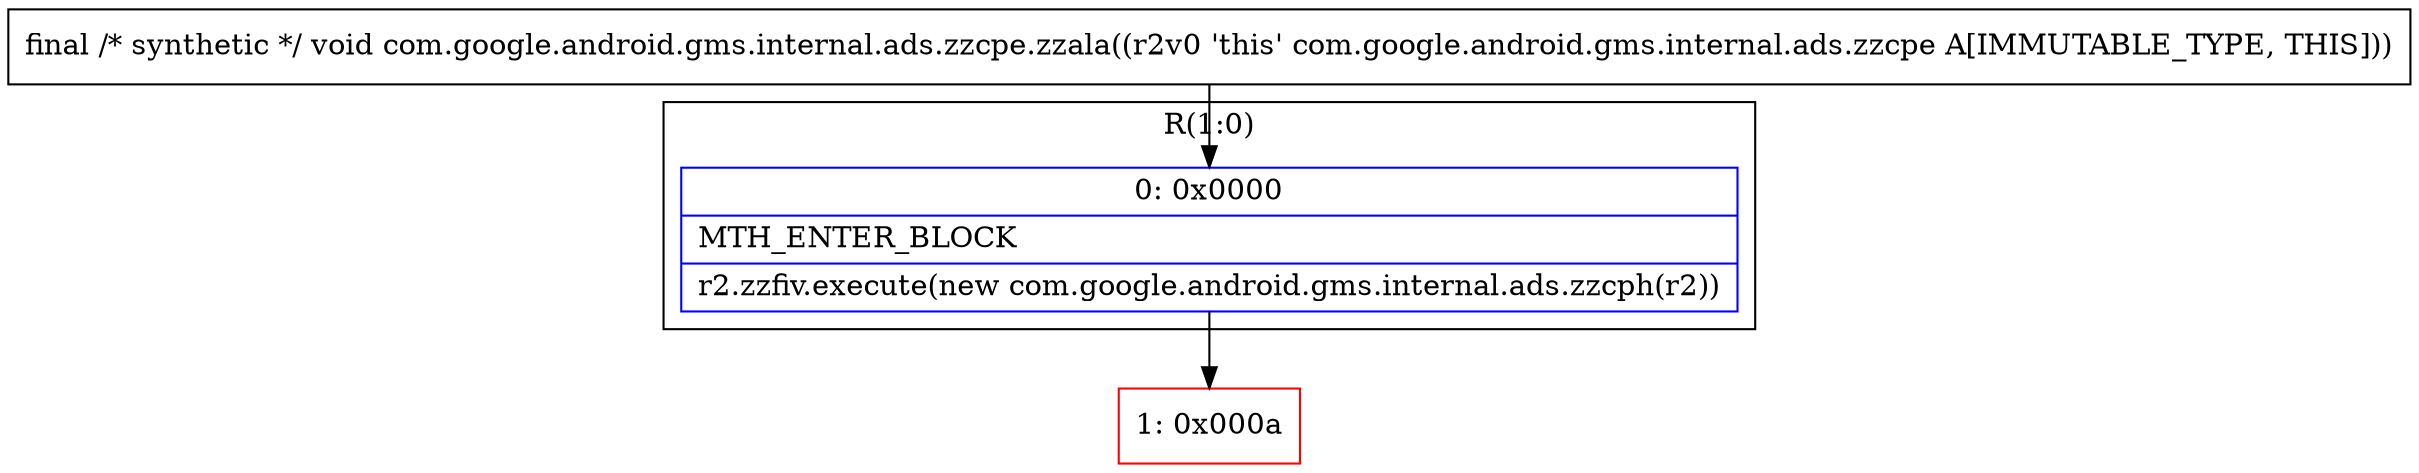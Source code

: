 digraph "CFG forcom.google.android.gms.internal.ads.zzcpe.zzala()V" {
subgraph cluster_Region_805153071 {
label = "R(1:0)";
node [shape=record,color=blue];
Node_0 [shape=record,label="{0\:\ 0x0000|MTH_ENTER_BLOCK\l|r2.zzfiv.execute(new com.google.android.gms.internal.ads.zzcph(r2))\l}"];
}
Node_1 [shape=record,color=red,label="{1\:\ 0x000a}"];
MethodNode[shape=record,label="{final \/* synthetic *\/ void com.google.android.gms.internal.ads.zzcpe.zzala((r2v0 'this' com.google.android.gms.internal.ads.zzcpe A[IMMUTABLE_TYPE, THIS])) }"];
MethodNode -> Node_0;
Node_0 -> Node_1;
}

